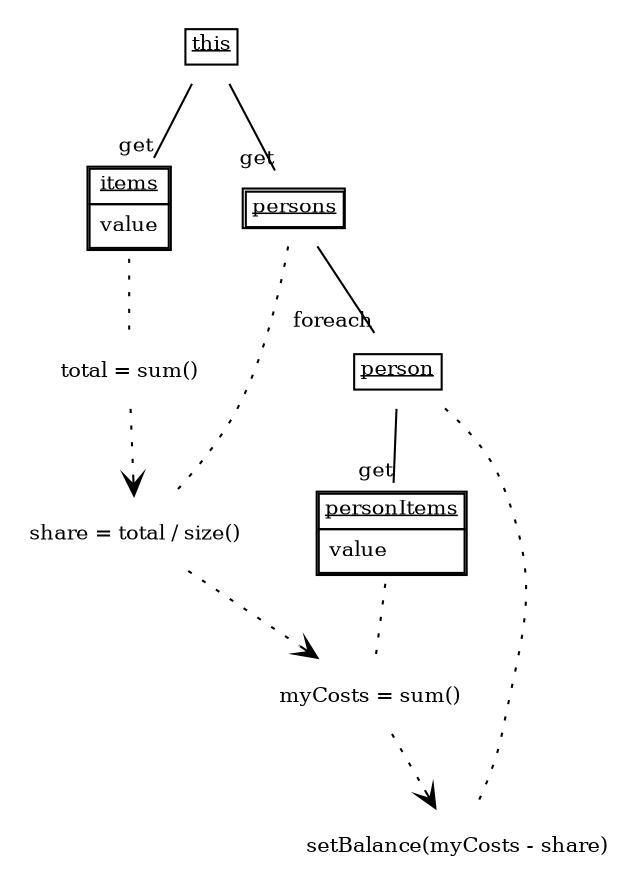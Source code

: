 
 digraph TrafoOpDiagram {
    node [shape = none, fontsize = 10]; 
    edge [fontsize = 10];
    
    
    this [label=<<table border='0' cellborder='1' cellspacing='0'> <tr> <td><u>this</u></td> </tr>  </table>>];
    items [label=<<table border='1' cellborder='1' cellspacing='0'> <tr> <td><u>items</u></td> </tr> <tr><td><table border='0' cellborder='0' cellspacing='0'> <tr><td align='left'>value</td></tr> </table></td></tr> </table>>];
    persons [label=<<table border='1' cellborder='1' cellspacing='0'> <tr> <td><u>persons</u></td> </tr>  </table>>];
    person [label=<<table border='0' cellborder='1' cellspacing='0'> <tr> <td><u>person</u></td> </tr>  </table>>];
    personItems [label=<<table border='1' cellborder='1' cellspacing='0'> <tr> <td><u>personItems</u></td> </tr> <tr><td><table border='0' cellborder='0' cellspacing='0'> <tr><td align='left'>value</td></tr> </table></td></tr> </table>>];
    
    
    totalsum [label=<<table border='0' cellborder='0' cellspacing='0'><tr><td>total = sum()</td></tr></table>>];
    sharetotalsize [label=<<table border='0' cellborder='0' cellspacing='0'><tr><td>share = total / size()</td></tr></table>>];
    myCostssum [label=<<table border='0' cellborder='0' cellspacing='0'><tr><td>myCosts = sum()</td></tr></table>>];
    setBalancemyCostsshare [label=<<table border='0' cellborder='0' cellspacing='0'><tr><td>setBalance(myCosts - share)</td></tr></table>>];
    
    
    this -> items [headlabel = "get" taillabel = "" arrowhead = "none" ];
    this -> persons [headlabel = "get" taillabel = "" arrowhead = "none" ];
    persons -> person [headlabel = "foreach" taillabel = "" arrowhead = "none" ];
    person -> personItems [headlabel = "get" taillabel = "" arrowhead = "none" ];
    totalsum -> sharetotalsize [style = "dotted", arrowhead = "vee"];
    items -> totalsum [style = "dotted" arrowhead = "none"];
    sharetotalsize -> myCostssum [style = "dotted", arrowhead = "vee"];
    persons -> sharetotalsize [style = "dotted" arrowhead = "none"];
    myCostssum -> setBalancemyCostsshare [style = "dotted", arrowhead = "vee"];
    personItems -> myCostssum [style = "dotted" arrowhead = "none"];
    person -> setBalancemyCostsshare [style = "dotted" arrowhead = "none"];
}
